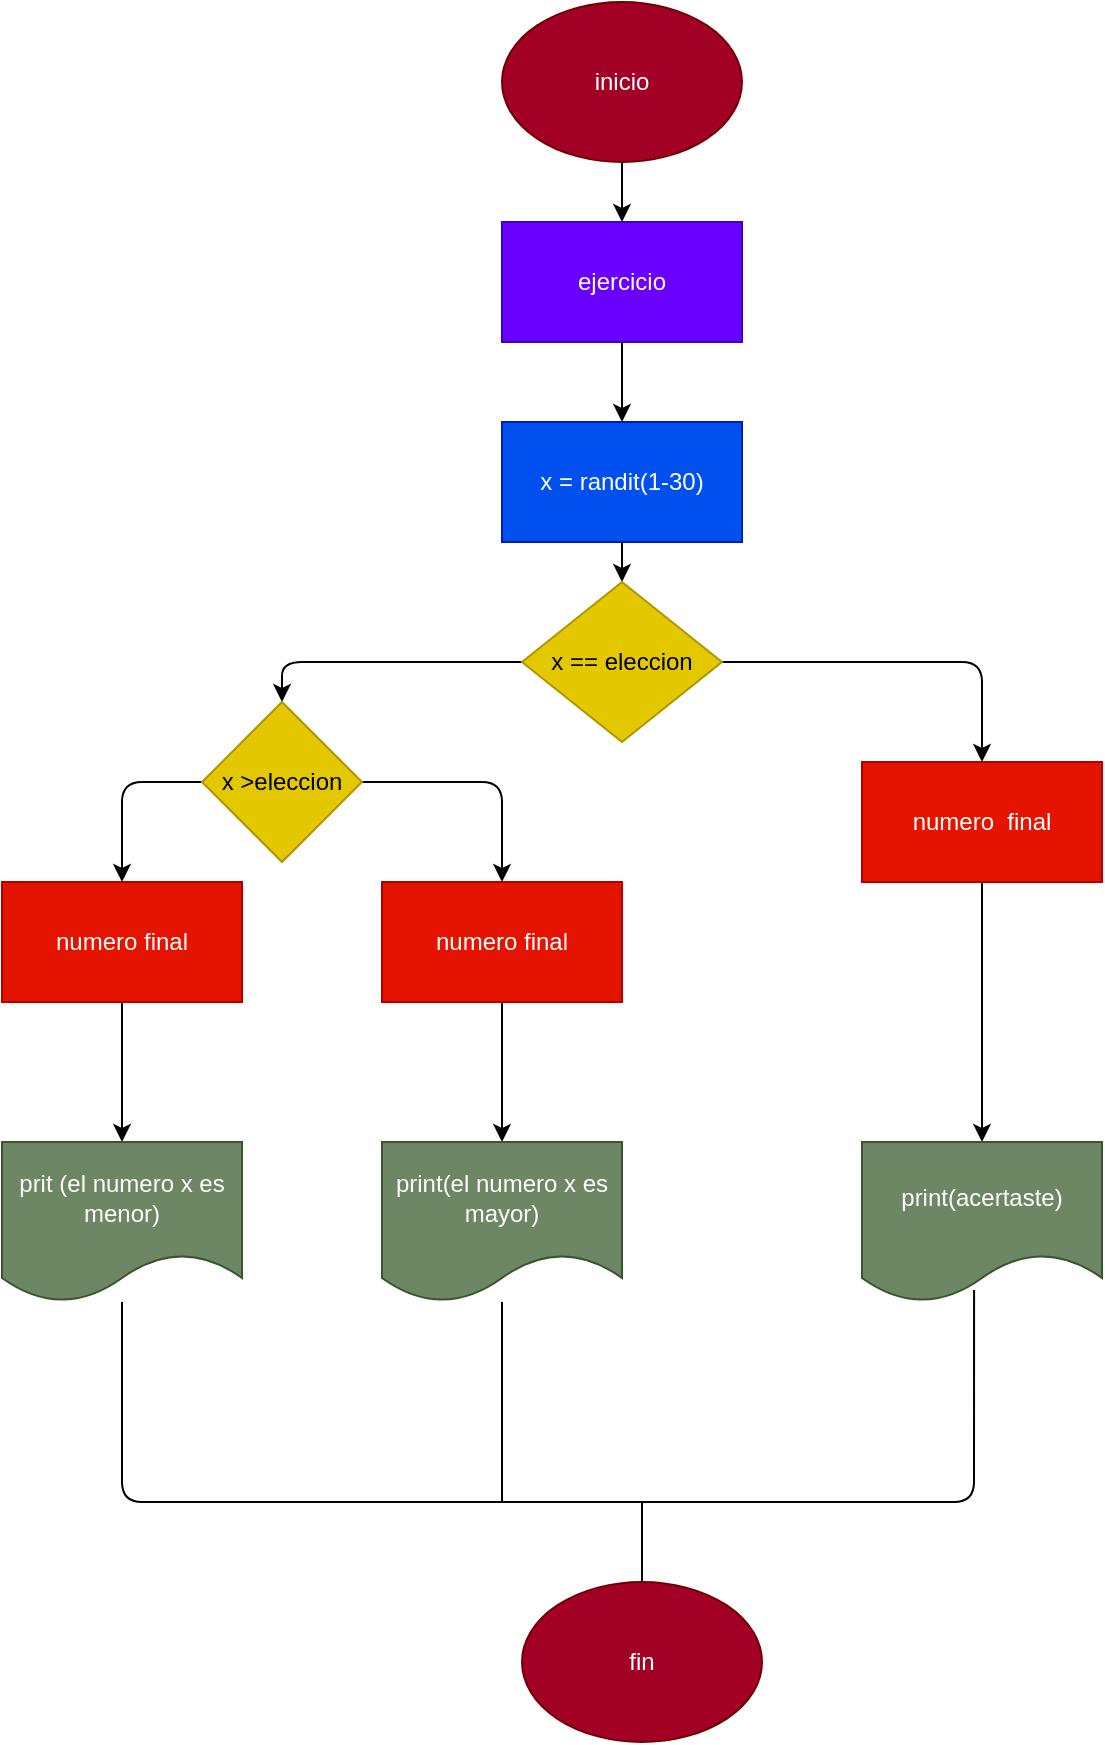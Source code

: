 <mxfile>
    <diagram id="TexCmCcwpfL01N2ylQO-" name="Página-1">
        <mxGraphModel dx="662" dy="415" grid="1" gridSize="10" guides="1" tooltips="1" connect="1" arrows="1" fold="1" page="1" pageScale="1" pageWidth="827" pageHeight="1169" math="0" shadow="0">
            <root>
                <mxCell id="0"/>
                <mxCell id="1" parent="0"/>
                <mxCell id="8" value="" style="edgeStyle=none;html=1;" edge="1" parent="1" source="2" target="7">
                    <mxGeometry relative="1" as="geometry"/>
                </mxCell>
                <mxCell id="2" value="inicio" style="ellipse;whiteSpace=wrap;html=1;fillColor=#a20025;fontColor=#ffffff;strokeColor=#6F0000;" vertex="1" parent="1">
                    <mxGeometry x="270" y="10" width="120" height="80" as="geometry"/>
                </mxCell>
                <mxCell id="10" value="" style="edgeStyle=none;html=1;" edge="1" parent="1" source="7" target="9">
                    <mxGeometry relative="1" as="geometry"/>
                </mxCell>
                <mxCell id="7" value="ejercicio" style="rounded=0;whiteSpace=wrap;html=1;fillColor=#6a00ff;fontColor=#ffffff;strokeColor=#3700CC;" vertex="1" parent="1">
                    <mxGeometry x="270" y="120" width="120" height="60" as="geometry"/>
                </mxCell>
                <mxCell id="12" value="" style="edgeStyle=none;html=1;" edge="1" parent="1" source="9" target="11">
                    <mxGeometry relative="1" as="geometry"/>
                </mxCell>
                <mxCell id="9" value="x = randit(1-30)" style="rounded=0;whiteSpace=wrap;html=1;fillColor=#0050ef;fontColor=#ffffff;strokeColor=#001DBC;" vertex="1" parent="1">
                    <mxGeometry x="270" y="220" width="120" height="60" as="geometry"/>
                </mxCell>
                <mxCell id="14" value="" style="edgeStyle=none;html=1;" edge="1" parent="1" source="11" target="13">
                    <mxGeometry relative="1" as="geometry">
                        <Array as="points">
                            <mxPoint x="160" y="340"/>
                        </Array>
                    </mxGeometry>
                </mxCell>
                <mxCell id="16" value="" style="edgeStyle=none;html=1;" edge="1" parent="1" source="11" target="15">
                    <mxGeometry relative="1" as="geometry">
                        <Array as="points">
                            <mxPoint x="510" y="340"/>
                        </Array>
                    </mxGeometry>
                </mxCell>
                <mxCell id="11" value="x == eleccion" style="rhombus;whiteSpace=wrap;html=1;fillColor=#e3c800;fontColor=#000000;strokeColor=#B09500;" vertex="1" parent="1">
                    <mxGeometry x="280" y="300" width="100" height="80" as="geometry"/>
                </mxCell>
                <mxCell id="18" style="edgeStyle=none;html=1;entryX=0.5;entryY=0;entryDx=0;entryDy=0;" edge="1" parent="1" source="13" target="17">
                    <mxGeometry relative="1" as="geometry">
                        <Array as="points">
                            <mxPoint x="80" y="400"/>
                        </Array>
                    </mxGeometry>
                </mxCell>
                <mxCell id="22" style="edgeStyle=none;html=1;entryX=0.5;entryY=0;entryDx=0;entryDy=0;" edge="1" parent="1" source="13" target="21">
                    <mxGeometry relative="1" as="geometry">
                        <Array as="points">
                            <mxPoint x="270" y="400"/>
                        </Array>
                    </mxGeometry>
                </mxCell>
                <mxCell id="13" value="x &amp;gt;eleccion" style="rhombus;whiteSpace=wrap;html=1;fillColor=#e3c800;fontColor=#000000;strokeColor=#B09500;" vertex="1" parent="1">
                    <mxGeometry x="120" y="360" width="80" height="80" as="geometry"/>
                </mxCell>
                <mxCell id="28" value="" style="edgeStyle=none;html=1;" edge="1" parent="1" source="15" target="27">
                    <mxGeometry relative="1" as="geometry"/>
                </mxCell>
                <mxCell id="15" value="numero&amp;nbsp; final" style="whiteSpace=wrap;html=1;fillColor=#e51400;fontColor=#ffffff;strokeColor=#B20000;" vertex="1" parent="1">
                    <mxGeometry x="450" y="390" width="120" height="60" as="geometry"/>
                </mxCell>
                <mxCell id="24" value="" style="edgeStyle=none;html=1;" edge="1" parent="1" source="17" target="23">
                    <mxGeometry relative="1" as="geometry"/>
                </mxCell>
                <mxCell id="17" value="numero final" style="whiteSpace=wrap;html=1;fillColor=#e51400;fontColor=#ffffff;strokeColor=#B20000;" vertex="1" parent="1">
                    <mxGeometry x="20" y="450" width="120" height="60" as="geometry"/>
                </mxCell>
                <mxCell id="26" value="" style="edgeStyle=none;html=1;" edge="1" parent="1" source="21" target="25">
                    <mxGeometry relative="1" as="geometry"/>
                </mxCell>
                <mxCell id="21" value="numero final" style="rounded=0;whiteSpace=wrap;html=1;fillColor=#e51400;fontColor=#ffffff;strokeColor=#B20000;" vertex="1" parent="1">
                    <mxGeometry x="210" y="450" width="120" height="60" as="geometry"/>
                </mxCell>
                <mxCell id="29" style="edgeStyle=none;html=1;entryX=0.467;entryY=0.925;entryDx=0;entryDy=0;entryPerimeter=0;endArrow=none;endFill=0;" edge="1" parent="1" source="23" target="27">
                    <mxGeometry relative="1" as="geometry">
                        <Array as="points">
                            <mxPoint x="80" y="760"/>
                            <mxPoint x="310" y="760"/>
                            <mxPoint x="506" y="760"/>
                        </Array>
                    </mxGeometry>
                </mxCell>
                <mxCell id="23" value="prit (el numero x es menor)" style="shape=document;whiteSpace=wrap;html=1;boundedLbl=1;fillColor=#6d8764;fontColor=#ffffff;strokeColor=#3A5431;" vertex="1" parent="1">
                    <mxGeometry x="20" y="580" width="120" height="80" as="geometry"/>
                </mxCell>
                <mxCell id="30" style="edgeStyle=none;html=1;endArrow=none;endFill=0;" edge="1" parent="1" source="25">
                    <mxGeometry relative="1" as="geometry">
                        <mxPoint x="270" y="760" as="targetPoint"/>
                    </mxGeometry>
                </mxCell>
                <mxCell id="25" value="print(el numero x es mayor)" style="shape=document;whiteSpace=wrap;html=1;boundedLbl=1;rounded=0;fillColor=#6d8764;fontColor=#ffffff;strokeColor=#3A5431;" vertex="1" parent="1">
                    <mxGeometry x="210" y="580" width="120" height="80" as="geometry"/>
                </mxCell>
                <mxCell id="27" value="print(acertaste)" style="shape=document;whiteSpace=wrap;html=1;boundedLbl=1;fillColor=#6d8764;fontColor=#ffffff;strokeColor=#3A5431;" vertex="1" parent="1">
                    <mxGeometry x="450" y="580" width="120" height="80" as="geometry"/>
                </mxCell>
                <mxCell id="33" value="" style="edgeStyle=none;html=1;endArrow=none;endFill=0;" edge="1" parent="1" source="31">
                    <mxGeometry relative="1" as="geometry">
                        <mxPoint x="340" y="760" as="targetPoint"/>
                    </mxGeometry>
                </mxCell>
                <mxCell id="31" value="fin" style="ellipse;whiteSpace=wrap;html=1;fillColor=#a20025;fontColor=#ffffff;strokeColor=#6F0000;" vertex="1" parent="1">
                    <mxGeometry x="280" y="800" width="120" height="80" as="geometry"/>
                </mxCell>
            </root>
        </mxGraphModel>
    </diagram>
</mxfile>